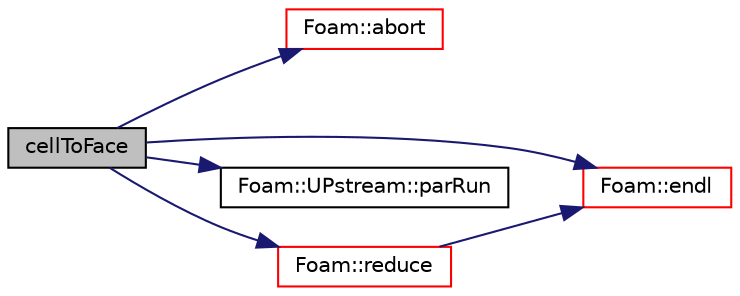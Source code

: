digraph "cellToFace"
{
  bgcolor="transparent";
  edge [fontname="Helvetica",fontsize="10",labelfontname="Helvetica",labelfontsize="10"];
  node [fontname="Helvetica",fontsize="10",shape=record];
  rankdir="LR";
  Node923 [label="cellToFace",height=0.2,width=0.4,color="black", fillcolor="grey75", style="filled", fontcolor="black"];
  Node923 -> Node924 [color="midnightblue",fontsize="10",style="solid",fontname="Helvetica"];
  Node924 [label="Foam::abort",height=0.2,width=0.4,color="red",URL="$a21851.html#a447107a607d03e417307c203fa5fb44b"];
  Node923 -> Node931 [color="midnightblue",fontsize="10",style="solid",fontname="Helvetica"];
  Node931 [label="Foam::endl",height=0.2,width=0.4,color="red",URL="$a21851.html#a2db8fe02a0d3909e9351bb4275b23ce4",tooltip="Add newline and flush stream. "];
  Node923 -> Node950 [color="midnightblue",fontsize="10",style="solid",fontname="Helvetica"];
  Node950 [label="Foam::UPstream::parRun",height=0.2,width=0.4,color="black",URL="$a27377.html#adbb27f04b5705440fb8b09f278059011",tooltip="Is this a parallel run? "];
  Node923 -> Node969 [color="midnightblue",fontsize="10",style="solid",fontname="Helvetica"];
  Node969 [label="Foam::reduce",height=0.2,width=0.4,color="red",URL="$a21851.html#a7ffd6af4acc2eb9ba72ee296b5ecda23"];
  Node969 -> Node931 [color="midnightblue",fontsize="10",style="solid",fontname="Helvetica"];
}
